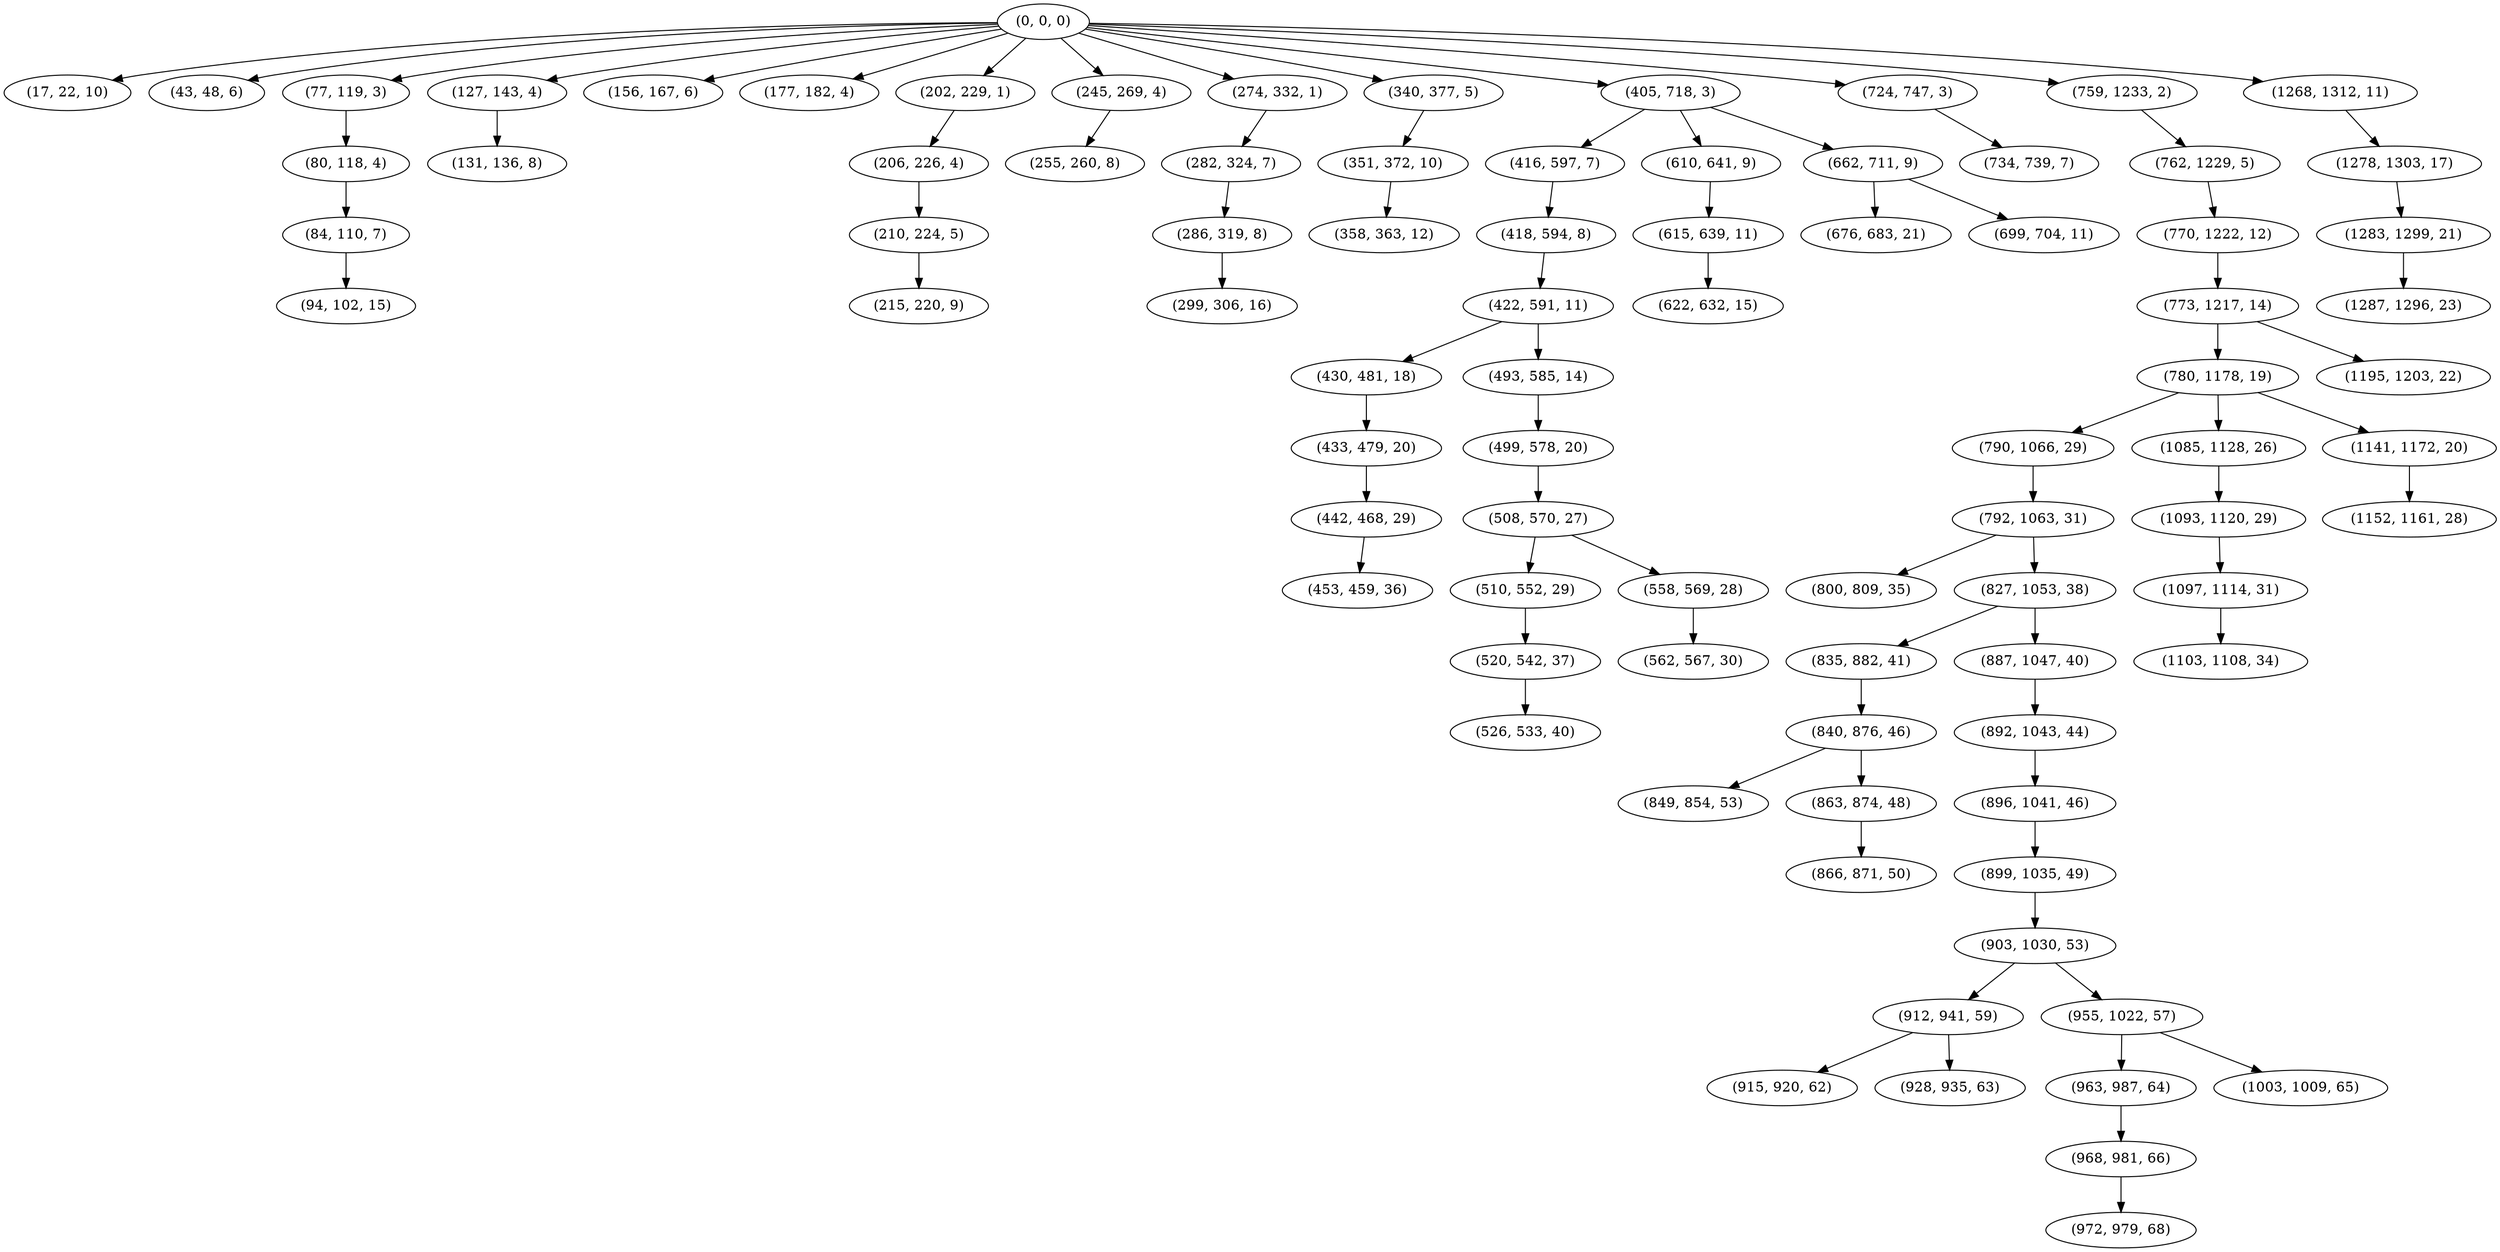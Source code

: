 digraph tree {
    "(0, 0, 0)";
    "(17, 22, 10)";
    "(43, 48, 6)";
    "(77, 119, 3)";
    "(80, 118, 4)";
    "(84, 110, 7)";
    "(94, 102, 15)";
    "(127, 143, 4)";
    "(131, 136, 8)";
    "(156, 167, 6)";
    "(177, 182, 4)";
    "(202, 229, 1)";
    "(206, 226, 4)";
    "(210, 224, 5)";
    "(215, 220, 9)";
    "(245, 269, 4)";
    "(255, 260, 8)";
    "(274, 332, 1)";
    "(282, 324, 7)";
    "(286, 319, 8)";
    "(299, 306, 16)";
    "(340, 377, 5)";
    "(351, 372, 10)";
    "(358, 363, 12)";
    "(405, 718, 3)";
    "(416, 597, 7)";
    "(418, 594, 8)";
    "(422, 591, 11)";
    "(430, 481, 18)";
    "(433, 479, 20)";
    "(442, 468, 29)";
    "(453, 459, 36)";
    "(493, 585, 14)";
    "(499, 578, 20)";
    "(508, 570, 27)";
    "(510, 552, 29)";
    "(520, 542, 37)";
    "(526, 533, 40)";
    "(558, 569, 28)";
    "(562, 567, 30)";
    "(610, 641, 9)";
    "(615, 639, 11)";
    "(622, 632, 15)";
    "(662, 711, 9)";
    "(676, 683, 21)";
    "(699, 704, 11)";
    "(724, 747, 3)";
    "(734, 739, 7)";
    "(759, 1233, 2)";
    "(762, 1229, 5)";
    "(770, 1222, 12)";
    "(773, 1217, 14)";
    "(780, 1178, 19)";
    "(790, 1066, 29)";
    "(792, 1063, 31)";
    "(800, 809, 35)";
    "(827, 1053, 38)";
    "(835, 882, 41)";
    "(840, 876, 46)";
    "(849, 854, 53)";
    "(863, 874, 48)";
    "(866, 871, 50)";
    "(887, 1047, 40)";
    "(892, 1043, 44)";
    "(896, 1041, 46)";
    "(899, 1035, 49)";
    "(903, 1030, 53)";
    "(912, 941, 59)";
    "(915, 920, 62)";
    "(928, 935, 63)";
    "(955, 1022, 57)";
    "(963, 987, 64)";
    "(968, 981, 66)";
    "(972, 979, 68)";
    "(1003, 1009, 65)";
    "(1085, 1128, 26)";
    "(1093, 1120, 29)";
    "(1097, 1114, 31)";
    "(1103, 1108, 34)";
    "(1141, 1172, 20)";
    "(1152, 1161, 28)";
    "(1195, 1203, 22)";
    "(1268, 1312, 11)";
    "(1278, 1303, 17)";
    "(1283, 1299, 21)";
    "(1287, 1296, 23)";
    "(0, 0, 0)" -> "(17, 22, 10)";
    "(0, 0, 0)" -> "(43, 48, 6)";
    "(0, 0, 0)" -> "(77, 119, 3)";
    "(0, 0, 0)" -> "(127, 143, 4)";
    "(0, 0, 0)" -> "(156, 167, 6)";
    "(0, 0, 0)" -> "(177, 182, 4)";
    "(0, 0, 0)" -> "(202, 229, 1)";
    "(0, 0, 0)" -> "(245, 269, 4)";
    "(0, 0, 0)" -> "(274, 332, 1)";
    "(0, 0, 0)" -> "(340, 377, 5)";
    "(0, 0, 0)" -> "(405, 718, 3)";
    "(0, 0, 0)" -> "(724, 747, 3)";
    "(0, 0, 0)" -> "(759, 1233, 2)";
    "(0, 0, 0)" -> "(1268, 1312, 11)";
    "(77, 119, 3)" -> "(80, 118, 4)";
    "(80, 118, 4)" -> "(84, 110, 7)";
    "(84, 110, 7)" -> "(94, 102, 15)";
    "(127, 143, 4)" -> "(131, 136, 8)";
    "(202, 229, 1)" -> "(206, 226, 4)";
    "(206, 226, 4)" -> "(210, 224, 5)";
    "(210, 224, 5)" -> "(215, 220, 9)";
    "(245, 269, 4)" -> "(255, 260, 8)";
    "(274, 332, 1)" -> "(282, 324, 7)";
    "(282, 324, 7)" -> "(286, 319, 8)";
    "(286, 319, 8)" -> "(299, 306, 16)";
    "(340, 377, 5)" -> "(351, 372, 10)";
    "(351, 372, 10)" -> "(358, 363, 12)";
    "(405, 718, 3)" -> "(416, 597, 7)";
    "(405, 718, 3)" -> "(610, 641, 9)";
    "(405, 718, 3)" -> "(662, 711, 9)";
    "(416, 597, 7)" -> "(418, 594, 8)";
    "(418, 594, 8)" -> "(422, 591, 11)";
    "(422, 591, 11)" -> "(430, 481, 18)";
    "(422, 591, 11)" -> "(493, 585, 14)";
    "(430, 481, 18)" -> "(433, 479, 20)";
    "(433, 479, 20)" -> "(442, 468, 29)";
    "(442, 468, 29)" -> "(453, 459, 36)";
    "(493, 585, 14)" -> "(499, 578, 20)";
    "(499, 578, 20)" -> "(508, 570, 27)";
    "(508, 570, 27)" -> "(510, 552, 29)";
    "(508, 570, 27)" -> "(558, 569, 28)";
    "(510, 552, 29)" -> "(520, 542, 37)";
    "(520, 542, 37)" -> "(526, 533, 40)";
    "(558, 569, 28)" -> "(562, 567, 30)";
    "(610, 641, 9)" -> "(615, 639, 11)";
    "(615, 639, 11)" -> "(622, 632, 15)";
    "(662, 711, 9)" -> "(676, 683, 21)";
    "(662, 711, 9)" -> "(699, 704, 11)";
    "(724, 747, 3)" -> "(734, 739, 7)";
    "(759, 1233, 2)" -> "(762, 1229, 5)";
    "(762, 1229, 5)" -> "(770, 1222, 12)";
    "(770, 1222, 12)" -> "(773, 1217, 14)";
    "(773, 1217, 14)" -> "(780, 1178, 19)";
    "(773, 1217, 14)" -> "(1195, 1203, 22)";
    "(780, 1178, 19)" -> "(790, 1066, 29)";
    "(780, 1178, 19)" -> "(1085, 1128, 26)";
    "(780, 1178, 19)" -> "(1141, 1172, 20)";
    "(790, 1066, 29)" -> "(792, 1063, 31)";
    "(792, 1063, 31)" -> "(800, 809, 35)";
    "(792, 1063, 31)" -> "(827, 1053, 38)";
    "(827, 1053, 38)" -> "(835, 882, 41)";
    "(827, 1053, 38)" -> "(887, 1047, 40)";
    "(835, 882, 41)" -> "(840, 876, 46)";
    "(840, 876, 46)" -> "(849, 854, 53)";
    "(840, 876, 46)" -> "(863, 874, 48)";
    "(863, 874, 48)" -> "(866, 871, 50)";
    "(887, 1047, 40)" -> "(892, 1043, 44)";
    "(892, 1043, 44)" -> "(896, 1041, 46)";
    "(896, 1041, 46)" -> "(899, 1035, 49)";
    "(899, 1035, 49)" -> "(903, 1030, 53)";
    "(903, 1030, 53)" -> "(912, 941, 59)";
    "(903, 1030, 53)" -> "(955, 1022, 57)";
    "(912, 941, 59)" -> "(915, 920, 62)";
    "(912, 941, 59)" -> "(928, 935, 63)";
    "(955, 1022, 57)" -> "(963, 987, 64)";
    "(955, 1022, 57)" -> "(1003, 1009, 65)";
    "(963, 987, 64)" -> "(968, 981, 66)";
    "(968, 981, 66)" -> "(972, 979, 68)";
    "(1085, 1128, 26)" -> "(1093, 1120, 29)";
    "(1093, 1120, 29)" -> "(1097, 1114, 31)";
    "(1097, 1114, 31)" -> "(1103, 1108, 34)";
    "(1141, 1172, 20)" -> "(1152, 1161, 28)";
    "(1268, 1312, 11)" -> "(1278, 1303, 17)";
    "(1278, 1303, 17)" -> "(1283, 1299, 21)";
    "(1283, 1299, 21)" -> "(1287, 1296, 23)";
}

